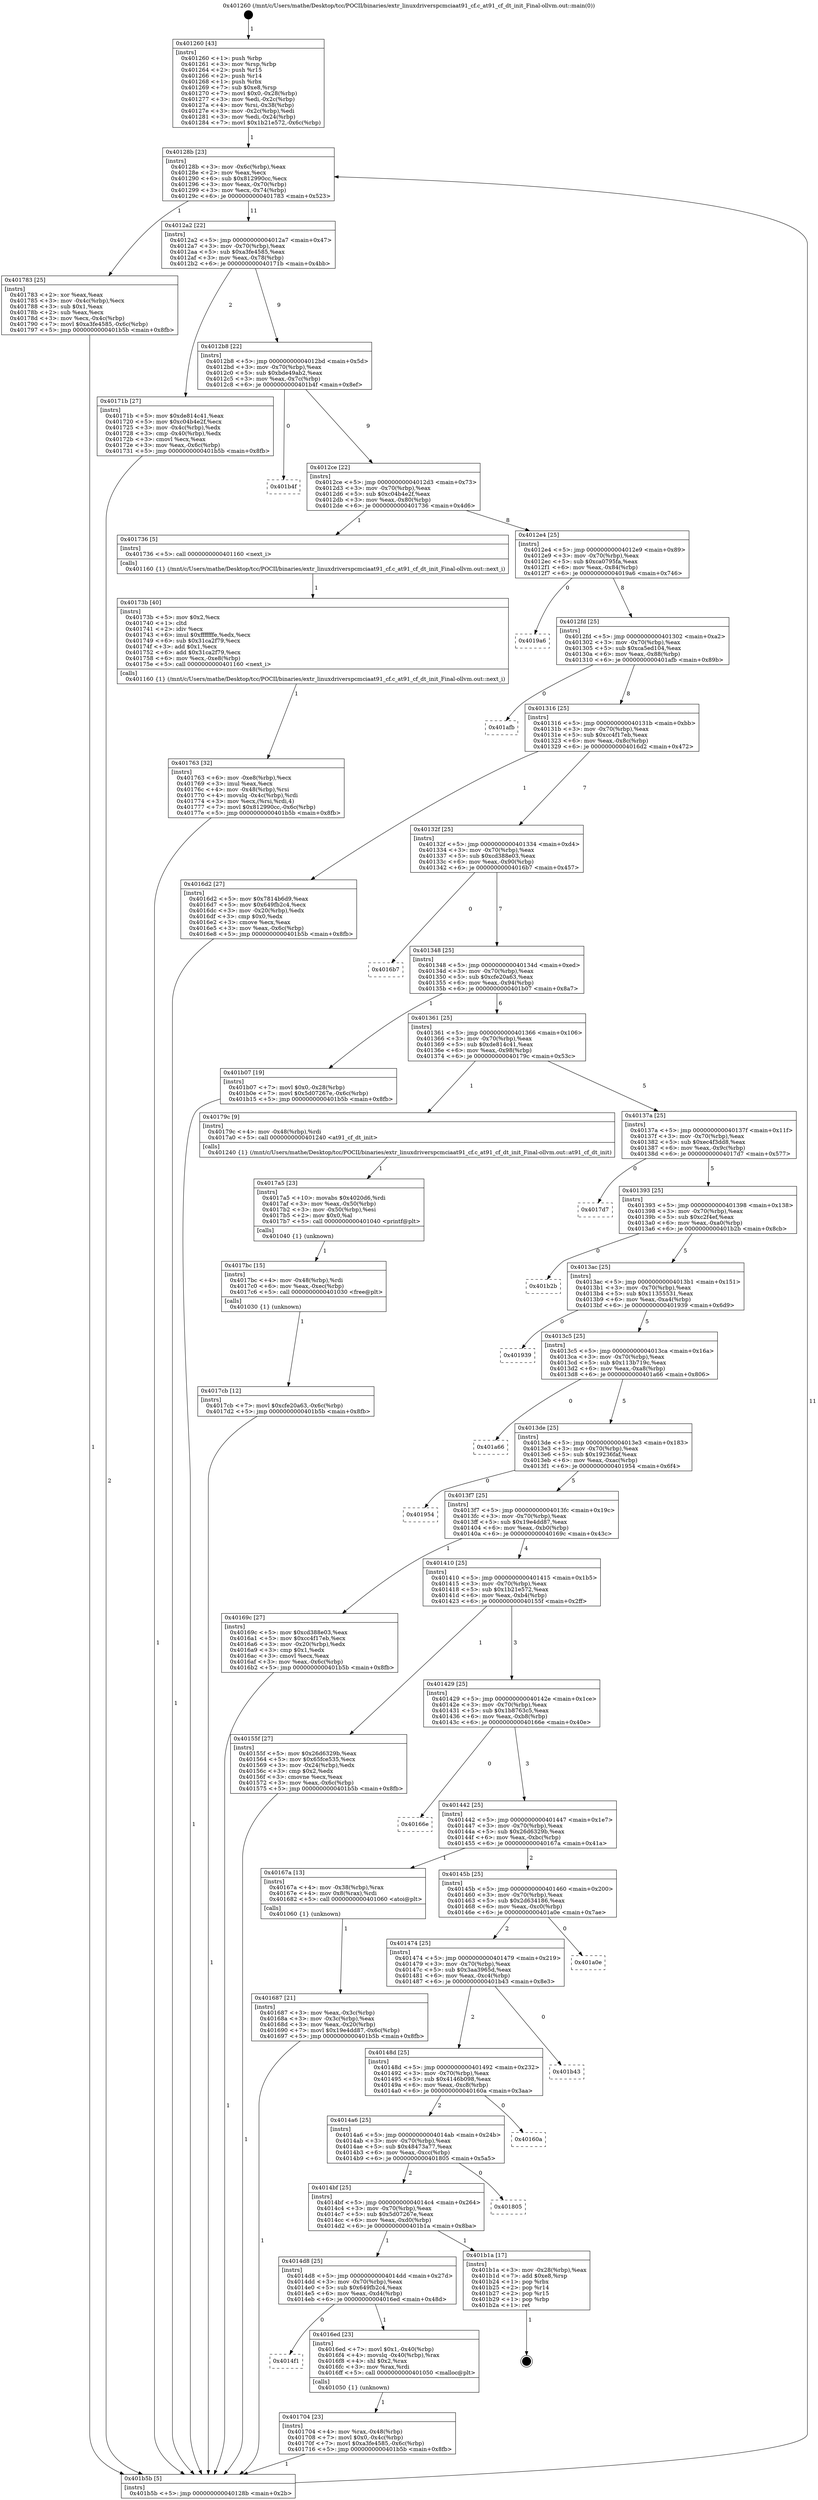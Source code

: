 digraph "0x401260" {
  label = "0x401260 (/mnt/c/Users/mathe/Desktop/tcc/POCII/binaries/extr_linuxdriverspcmciaat91_cf.c_at91_cf_dt_init_Final-ollvm.out::main(0))"
  labelloc = "t"
  node[shape=record]

  Entry [label="",width=0.3,height=0.3,shape=circle,fillcolor=black,style=filled]
  "0x40128b" [label="{
     0x40128b [23]\l
     | [instrs]\l
     &nbsp;&nbsp;0x40128b \<+3\>: mov -0x6c(%rbp),%eax\l
     &nbsp;&nbsp;0x40128e \<+2\>: mov %eax,%ecx\l
     &nbsp;&nbsp;0x401290 \<+6\>: sub $0x812990cc,%ecx\l
     &nbsp;&nbsp;0x401296 \<+3\>: mov %eax,-0x70(%rbp)\l
     &nbsp;&nbsp;0x401299 \<+3\>: mov %ecx,-0x74(%rbp)\l
     &nbsp;&nbsp;0x40129c \<+6\>: je 0000000000401783 \<main+0x523\>\l
  }"]
  "0x401783" [label="{
     0x401783 [25]\l
     | [instrs]\l
     &nbsp;&nbsp;0x401783 \<+2\>: xor %eax,%eax\l
     &nbsp;&nbsp;0x401785 \<+3\>: mov -0x4c(%rbp),%ecx\l
     &nbsp;&nbsp;0x401788 \<+3\>: sub $0x1,%eax\l
     &nbsp;&nbsp;0x40178b \<+2\>: sub %eax,%ecx\l
     &nbsp;&nbsp;0x40178d \<+3\>: mov %ecx,-0x4c(%rbp)\l
     &nbsp;&nbsp;0x401790 \<+7\>: movl $0xa3fe4585,-0x6c(%rbp)\l
     &nbsp;&nbsp;0x401797 \<+5\>: jmp 0000000000401b5b \<main+0x8fb\>\l
  }"]
  "0x4012a2" [label="{
     0x4012a2 [22]\l
     | [instrs]\l
     &nbsp;&nbsp;0x4012a2 \<+5\>: jmp 00000000004012a7 \<main+0x47\>\l
     &nbsp;&nbsp;0x4012a7 \<+3\>: mov -0x70(%rbp),%eax\l
     &nbsp;&nbsp;0x4012aa \<+5\>: sub $0xa3fe4585,%eax\l
     &nbsp;&nbsp;0x4012af \<+3\>: mov %eax,-0x78(%rbp)\l
     &nbsp;&nbsp;0x4012b2 \<+6\>: je 000000000040171b \<main+0x4bb\>\l
  }"]
  Exit [label="",width=0.3,height=0.3,shape=circle,fillcolor=black,style=filled,peripheries=2]
  "0x40171b" [label="{
     0x40171b [27]\l
     | [instrs]\l
     &nbsp;&nbsp;0x40171b \<+5\>: mov $0xde814c41,%eax\l
     &nbsp;&nbsp;0x401720 \<+5\>: mov $0xc04b4e2f,%ecx\l
     &nbsp;&nbsp;0x401725 \<+3\>: mov -0x4c(%rbp),%edx\l
     &nbsp;&nbsp;0x401728 \<+3\>: cmp -0x40(%rbp),%edx\l
     &nbsp;&nbsp;0x40172b \<+3\>: cmovl %ecx,%eax\l
     &nbsp;&nbsp;0x40172e \<+3\>: mov %eax,-0x6c(%rbp)\l
     &nbsp;&nbsp;0x401731 \<+5\>: jmp 0000000000401b5b \<main+0x8fb\>\l
  }"]
  "0x4012b8" [label="{
     0x4012b8 [22]\l
     | [instrs]\l
     &nbsp;&nbsp;0x4012b8 \<+5\>: jmp 00000000004012bd \<main+0x5d\>\l
     &nbsp;&nbsp;0x4012bd \<+3\>: mov -0x70(%rbp),%eax\l
     &nbsp;&nbsp;0x4012c0 \<+5\>: sub $0xbde49ab2,%eax\l
     &nbsp;&nbsp;0x4012c5 \<+3\>: mov %eax,-0x7c(%rbp)\l
     &nbsp;&nbsp;0x4012c8 \<+6\>: je 0000000000401b4f \<main+0x8ef\>\l
  }"]
  "0x4017cb" [label="{
     0x4017cb [12]\l
     | [instrs]\l
     &nbsp;&nbsp;0x4017cb \<+7\>: movl $0xcfe20a63,-0x6c(%rbp)\l
     &nbsp;&nbsp;0x4017d2 \<+5\>: jmp 0000000000401b5b \<main+0x8fb\>\l
  }"]
  "0x401b4f" [label="{
     0x401b4f\l
  }", style=dashed]
  "0x4012ce" [label="{
     0x4012ce [22]\l
     | [instrs]\l
     &nbsp;&nbsp;0x4012ce \<+5\>: jmp 00000000004012d3 \<main+0x73\>\l
     &nbsp;&nbsp;0x4012d3 \<+3\>: mov -0x70(%rbp),%eax\l
     &nbsp;&nbsp;0x4012d6 \<+5\>: sub $0xc04b4e2f,%eax\l
     &nbsp;&nbsp;0x4012db \<+3\>: mov %eax,-0x80(%rbp)\l
     &nbsp;&nbsp;0x4012de \<+6\>: je 0000000000401736 \<main+0x4d6\>\l
  }"]
  "0x4017bc" [label="{
     0x4017bc [15]\l
     | [instrs]\l
     &nbsp;&nbsp;0x4017bc \<+4\>: mov -0x48(%rbp),%rdi\l
     &nbsp;&nbsp;0x4017c0 \<+6\>: mov %eax,-0xec(%rbp)\l
     &nbsp;&nbsp;0x4017c6 \<+5\>: call 0000000000401030 \<free@plt\>\l
     | [calls]\l
     &nbsp;&nbsp;0x401030 \{1\} (unknown)\l
  }"]
  "0x401736" [label="{
     0x401736 [5]\l
     | [instrs]\l
     &nbsp;&nbsp;0x401736 \<+5\>: call 0000000000401160 \<next_i\>\l
     | [calls]\l
     &nbsp;&nbsp;0x401160 \{1\} (/mnt/c/Users/mathe/Desktop/tcc/POCII/binaries/extr_linuxdriverspcmciaat91_cf.c_at91_cf_dt_init_Final-ollvm.out::next_i)\l
  }"]
  "0x4012e4" [label="{
     0x4012e4 [25]\l
     | [instrs]\l
     &nbsp;&nbsp;0x4012e4 \<+5\>: jmp 00000000004012e9 \<main+0x89\>\l
     &nbsp;&nbsp;0x4012e9 \<+3\>: mov -0x70(%rbp),%eax\l
     &nbsp;&nbsp;0x4012ec \<+5\>: sub $0xca0795fa,%eax\l
     &nbsp;&nbsp;0x4012f1 \<+6\>: mov %eax,-0x84(%rbp)\l
     &nbsp;&nbsp;0x4012f7 \<+6\>: je 00000000004019a6 \<main+0x746\>\l
  }"]
  "0x4017a5" [label="{
     0x4017a5 [23]\l
     | [instrs]\l
     &nbsp;&nbsp;0x4017a5 \<+10\>: movabs $0x4020d6,%rdi\l
     &nbsp;&nbsp;0x4017af \<+3\>: mov %eax,-0x50(%rbp)\l
     &nbsp;&nbsp;0x4017b2 \<+3\>: mov -0x50(%rbp),%esi\l
     &nbsp;&nbsp;0x4017b5 \<+2\>: mov $0x0,%al\l
     &nbsp;&nbsp;0x4017b7 \<+5\>: call 0000000000401040 \<printf@plt\>\l
     | [calls]\l
     &nbsp;&nbsp;0x401040 \{1\} (unknown)\l
  }"]
  "0x4019a6" [label="{
     0x4019a6\l
  }", style=dashed]
  "0x4012fd" [label="{
     0x4012fd [25]\l
     | [instrs]\l
     &nbsp;&nbsp;0x4012fd \<+5\>: jmp 0000000000401302 \<main+0xa2\>\l
     &nbsp;&nbsp;0x401302 \<+3\>: mov -0x70(%rbp),%eax\l
     &nbsp;&nbsp;0x401305 \<+5\>: sub $0xca5ed104,%eax\l
     &nbsp;&nbsp;0x40130a \<+6\>: mov %eax,-0x88(%rbp)\l
     &nbsp;&nbsp;0x401310 \<+6\>: je 0000000000401afb \<main+0x89b\>\l
  }"]
  "0x401763" [label="{
     0x401763 [32]\l
     | [instrs]\l
     &nbsp;&nbsp;0x401763 \<+6\>: mov -0xe8(%rbp),%ecx\l
     &nbsp;&nbsp;0x401769 \<+3\>: imul %eax,%ecx\l
     &nbsp;&nbsp;0x40176c \<+4\>: mov -0x48(%rbp),%rsi\l
     &nbsp;&nbsp;0x401770 \<+4\>: movslq -0x4c(%rbp),%rdi\l
     &nbsp;&nbsp;0x401774 \<+3\>: mov %ecx,(%rsi,%rdi,4)\l
     &nbsp;&nbsp;0x401777 \<+7\>: movl $0x812990cc,-0x6c(%rbp)\l
     &nbsp;&nbsp;0x40177e \<+5\>: jmp 0000000000401b5b \<main+0x8fb\>\l
  }"]
  "0x401afb" [label="{
     0x401afb\l
  }", style=dashed]
  "0x401316" [label="{
     0x401316 [25]\l
     | [instrs]\l
     &nbsp;&nbsp;0x401316 \<+5\>: jmp 000000000040131b \<main+0xbb\>\l
     &nbsp;&nbsp;0x40131b \<+3\>: mov -0x70(%rbp),%eax\l
     &nbsp;&nbsp;0x40131e \<+5\>: sub $0xcc4f17eb,%eax\l
     &nbsp;&nbsp;0x401323 \<+6\>: mov %eax,-0x8c(%rbp)\l
     &nbsp;&nbsp;0x401329 \<+6\>: je 00000000004016d2 \<main+0x472\>\l
  }"]
  "0x40173b" [label="{
     0x40173b [40]\l
     | [instrs]\l
     &nbsp;&nbsp;0x40173b \<+5\>: mov $0x2,%ecx\l
     &nbsp;&nbsp;0x401740 \<+1\>: cltd\l
     &nbsp;&nbsp;0x401741 \<+2\>: idiv %ecx\l
     &nbsp;&nbsp;0x401743 \<+6\>: imul $0xfffffffe,%edx,%ecx\l
     &nbsp;&nbsp;0x401749 \<+6\>: sub $0x31ca2f79,%ecx\l
     &nbsp;&nbsp;0x40174f \<+3\>: add $0x1,%ecx\l
     &nbsp;&nbsp;0x401752 \<+6\>: add $0x31ca2f79,%ecx\l
     &nbsp;&nbsp;0x401758 \<+6\>: mov %ecx,-0xe8(%rbp)\l
     &nbsp;&nbsp;0x40175e \<+5\>: call 0000000000401160 \<next_i\>\l
     | [calls]\l
     &nbsp;&nbsp;0x401160 \{1\} (/mnt/c/Users/mathe/Desktop/tcc/POCII/binaries/extr_linuxdriverspcmciaat91_cf.c_at91_cf_dt_init_Final-ollvm.out::next_i)\l
  }"]
  "0x4016d2" [label="{
     0x4016d2 [27]\l
     | [instrs]\l
     &nbsp;&nbsp;0x4016d2 \<+5\>: mov $0x7814b6d9,%eax\l
     &nbsp;&nbsp;0x4016d7 \<+5\>: mov $0x649fb2c4,%ecx\l
     &nbsp;&nbsp;0x4016dc \<+3\>: mov -0x20(%rbp),%edx\l
     &nbsp;&nbsp;0x4016df \<+3\>: cmp $0x0,%edx\l
     &nbsp;&nbsp;0x4016e2 \<+3\>: cmove %ecx,%eax\l
     &nbsp;&nbsp;0x4016e5 \<+3\>: mov %eax,-0x6c(%rbp)\l
     &nbsp;&nbsp;0x4016e8 \<+5\>: jmp 0000000000401b5b \<main+0x8fb\>\l
  }"]
  "0x40132f" [label="{
     0x40132f [25]\l
     | [instrs]\l
     &nbsp;&nbsp;0x40132f \<+5\>: jmp 0000000000401334 \<main+0xd4\>\l
     &nbsp;&nbsp;0x401334 \<+3\>: mov -0x70(%rbp),%eax\l
     &nbsp;&nbsp;0x401337 \<+5\>: sub $0xcd388e03,%eax\l
     &nbsp;&nbsp;0x40133c \<+6\>: mov %eax,-0x90(%rbp)\l
     &nbsp;&nbsp;0x401342 \<+6\>: je 00000000004016b7 \<main+0x457\>\l
  }"]
  "0x401704" [label="{
     0x401704 [23]\l
     | [instrs]\l
     &nbsp;&nbsp;0x401704 \<+4\>: mov %rax,-0x48(%rbp)\l
     &nbsp;&nbsp;0x401708 \<+7\>: movl $0x0,-0x4c(%rbp)\l
     &nbsp;&nbsp;0x40170f \<+7\>: movl $0xa3fe4585,-0x6c(%rbp)\l
     &nbsp;&nbsp;0x401716 \<+5\>: jmp 0000000000401b5b \<main+0x8fb\>\l
  }"]
  "0x4016b7" [label="{
     0x4016b7\l
  }", style=dashed]
  "0x401348" [label="{
     0x401348 [25]\l
     | [instrs]\l
     &nbsp;&nbsp;0x401348 \<+5\>: jmp 000000000040134d \<main+0xed\>\l
     &nbsp;&nbsp;0x40134d \<+3\>: mov -0x70(%rbp),%eax\l
     &nbsp;&nbsp;0x401350 \<+5\>: sub $0xcfe20a63,%eax\l
     &nbsp;&nbsp;0x401355 \<+6\>: mov %eax,-0x94(%rbp)\l
     &nbsp;&nbsp;0x40135b \<+6\>: je 0000000000401b07 \<main+0x8a7\>\l
  }"]
  "0x4014f1" [label="{
     0x4014f1\l
  }", style=dashed]
  "0x401b07" [label="{
     0x401b07 [19]\l
     | [instrs]\l
     &nbsp;&nbsp;0x401b07 \<+7\>: movl $0x0,-0x28(%rbp)\l
     &nbsp;&nbsp;0x401b0e \<+7\>: movl $0x5d07267e,-0x6c(%rbp)\l
     &nbsp;&nbsp;0x401b15 \<+5\>: jmp 0000000000401b5b \<main+0x8fb\>\l
  }"]
  "0x401361" [label="{
     0x401361 [25]\l
     | [instrs]\l
     &nbsp;&nbsp;0x401361 \<+5\>: jmp 0000000000401366 \<main+0x106\>\l
     &nbsp;&nbsp;0x401366 \<+3\>: mov -0x70(%rbp),%eax\l
     &nbsp;&nbsp;0x401369 \<+5\>: sub $0xde814c41,%eax\l
     &nbsp;&nbsp;0x40136e \<+6\>: mov %eax,-0x98(%rbp)\l
     &nbsp;&nbsp;0x401374 \<+6\>: je 000000000040179c \<main+0x53c\>\l
  }"]
  "0x4016ed" [label="{
     0x4016ed [23]\l
     | [instrs]\l
     &nbsp;&nbsp;0x4016ed \<+7\>: movl $0x1,-0x40(%rbp)\l
     &nbsp;&nbsp;0x4016f4 \<+4\>: movslq -0x40(%rbp),%rax\l
     &nbsp;&nbsp;0x4016f8 \<+4\>: shl $0x2,%rax\l
     &nbsp;&nbsp;0x4016fc \<+3\>: mov %rax,%rdi\l
     &nbsp;&nbsp;0x4016ff \<+5\>: call 0000000000401050 \<malloc@plt\>\l
     | [calls]\l
     &nbsp;&nbsp;0x401050 \{1\} (unknown)\l
  }"]
  "0x40179c" [label="{
     0x40179c [9]\l
     | [instrs]\l
     &nbsp;&nbsp;0x40179c \<+4\>: mov -0x48(%rbp),%rdi\l
     &nbsp;&nbsp;0x4017a0 \<+5\>: call 0000000000401240 \<at91_cf_dt_init\>\l
     | [calls]\l
     &nbsp;&nbsp;0x401240 \{1\} (/mnt/c/Users/mathe/Desktop/tcc/POCII/binaries/extr_linuxdriverspcmciaat91_cf.c_at91_cf_dt_init_Final-ollvm.out::at91_cf_dt_init)\l
  }"]
  "0x40137a" [label="{
     0x40137a [25]\l
     | [instrs]\l
     &nbsp;&nbsp;0x40137a \<+5\>: jmp 000000000040137f \<main+0x11f\>\l
     &nbsp;&nbsp;0x40137f \<+3\>: mov -0x70(%rbp),%eax\l
     &nbsp;&nbsp;0x401382 \<+5\>: sub $0xec4f3dd8,%eax\l
     &nbsp;&nbsp;0x401387 \<+6\>: mov %eax,-0x9c(%rbp)\l
     &nbsp;&nbsp;0x40138d \<+6\>: je 00000000004017d7 \<main+0x577\>\l
  }"]
  "0x4014d8" [label="{
     0x4014d8 [25]\l
     | [instrs]\l
     &nbsp;&nbsp;0x4014d8 \<+5\>: jmp 00000000004014dd \<main+0x27d\>\l
     &nbsp;&nbsp;0x4014dd \<+3\>: mov -0x70(%rbp),%eax\l
     &nbsp;&nbsp;0x4014e0 \<+5\>: sub $0x649fb2c4,%eax\l
     &nbsp;&nbsp;0x4014e5 \<+6\>: mov %eax,-0xd4(%rbp)\l
     &nbsp;&nbsp;0x4014eb \<+6\>: je 00000000004016ed \<main+0x48d\>\l
  }"]
  "0x4017d7" [label="{
     0x4017d7\l
  }", style=dashed]
  "0x401393" [label="{
     0x401393 [25]\l
     | [instrs]\l
     &nbsp;&nbsp;0x401393 \<+5\>: jmp 0000000000401398 \<main+0x138\>\l
     &nbsp;&nbsp;0x401398 \<+3\>: mov -0x70(%rbp),%eax\l
     &nbsp;&nbsp;0x40139b \<+5\>: sub $0xc2f4ef,%eax\l
     &nbsp;&nbsp;0x4013a0 \<+6\>: mov %eax,-0xa0(%rbp)\l
     &nbsp;&nbsp;0x4013a6 \<+6\>: je 0000000000401b2b \<main+0x8cb\>\l
  }"]
  "0x401b1a" [label="{
     0x401b1a [17]\l
     | [instrs]\l
     &nbsp;&nbsp;0x401b1a \<+3\>: mov -0x28(%rbp),%eax\l
     &nbsp;&nbsp;0x401b1d \<+7\>: add $0xe8,%rsp\l
     &nbsp;&nbsp;0x401b24 \<+1\>: pop %rbx\l
     &nbsp;&nbsp;0x401b25 \<+2\>: pop %r14\l
     &nbsp;&nbsp;0x401b27 \<+2\>: pop %r15\l
     &nbsp;&nbsp;0x401b29 \<+1\>: pop %rbp\l
     &nbsp;&nbsp;0x401b2a \<+1\>: ret\l
  }"]
  "0x401b2b" [label="{
     0x401b2b\l
  }", style=dashed]
  "0x4013ac" [label="{
     0x4013ac [25]\l
     | [instrs]\l
     &nbsp;&nbsp;0x4013ac \<+5\>: jmp 00000000004013b1 \<main+0x151\>\l
     &nbsp;&nbsp;0x4013b1 \<+3\>: mov -0x70(%rbp),%eax\l
     &nbsp;&nbsp;0x4013b4 \<+5\>: sub $0x11355531,%eax\l
     &nbsp;&nbsp;0x4013b9 \<+6\>: mov %eax,-0xa4(%rbp)\l
     &nbsp;&nbsp;0x4013bf \<+6\>: je 0000000000401939 \<main+0x6d9\>\l
  }"]
  "0x4014bf" [label="{
     0x4014bf [25]\l
     | [instrs]\l
     &nbsp;&nbsp;0x4014bf \<+5\>: jmp 00000000004014c4 \<main+0x264\>\l
     &nbsp;&nbsp;0x4014c4 \<+3\>: mov -0x70(%rbp),%eax\l
     &nbsp;&nbsp;0x4014c7 \<+5\>: sub $0x5d07267e,%eax\l
     &nbsp;&nbsp;0x4014cc \<+6\>: mov %eax,-0xd0(%rbp)\l
     &nbsp;&nbsp;0x4014d2 \<+6\>: je 0000000000401b1a \<main+0x8ba\>\l
  }"]
  "0x401939" [label="{
     0x401939\l
  }", style=dashed]
  "0x4013c5" [label="{
     0x4013c5 [25]\l
     | [instrs]\l
     &nbsp;&nbsp;0x4013c5 \<+5\>: jmp 00000000004013ca \<main+0x16a\>\l
     &nbsp;&nbsp;0x4013ca \<+3\>: mov -0x70(%rbp),%eax\l
     &nbsp;&nbsp;0x4013cd \<+5\>: sub $0x113b719c,%eax\l
     &nbsp;&nbsp;0x4013d2 \<+6\>: mov %eax,-0xa8(%rbp)\l
     &nbsp;&nbsp;0x4013d8 \<+6\>: je 0000000000401a66 \<main+0x806\>\l
  }"]
  "0x401805" [label="{
     0x401805\l
  }", style=dashed]
  "0x401a66" [label="{
     0x401a66\l
  }", style=dashed]
  "0x4013de" [label="{
     0x4013de [25]\l
     | [instrs]\l
     &nbsp;&nbsp;0x4013de \<+5\>: jmp 00000000004013e3 \<main+0x183\>\l
     &nbsp;&nbsp;0x4013e3 \<+3\>: mov -0x70(%rbp),%eax\l
     &nbsp;&nbsp;0x4013e6 \<+5\>: sub $0x19236faf,%eax\l
     &nbsp;&nbsp;0x4013eb \<+6\>: mov %eax,-0xac(%rbp)\l
     &nbsp;&nbsp;0x4013f1 \<+6\>: je 0000000000401954 \<main+0x6f4\>\l
  }"]
  "0x4014a6" [label="{
     0x4014a6 [25]\l
     | [instrs]\l
     &nbsp;&nbsp;0x4014a6 \<+5\>: jmp 00000000004014ab \<main+0x24b\>\l
     &nbsp;&nbsp;0x4014ab \<+3\>: mov -0x70(%rbp),%eax\l
     &nbsp;&nbsp;0x4014ae \<+5\>: sub $0x48473a77,%eax\l
     &nbsp;&nbsp;0x4014b3 \<+6\>: mov %eax,-0xcc(%rbp)\l
     &nbsp;&nbsp;0x4014b9 \<+6\>: je 0000000000401805 \<main+0x5a5\>\l
  }"]
  "0x401954" [label="{
     0x401954\l
  }", style=dashed]
  "0x4013f7" [label="{
     0x4013f7 [25]\l
     | [instrs]\l
     &nbsp;&nbsp;0x4013f7 \<+5\>: jmp 00000000004013fc \<main+0x19c\>\l
     &nbsp;&nbsp;0x4013fc \<+3\>: mov -0x70(%rbp),%eax\l
     &nbsp;&nbsp;0x4013ff \<+5\>: sub $0x19e4dd87,%eax\l
     &nbsp;&nbsp;0x401404 \<+6\>: mov %eax,-0xb0(%rbp)\l
     &nbsp;&nbsp;0x40140a \<+6\>: je 000000000040169c \<main+0x43c\>\l
  }"]
  "0x40160a" [label="{
     0x40160a\l
  }", style=dashed]
  "0x40169c" [label="{
     0x40169c [27]\l
     | [instrs]\l
     &nbsp;&nbsp;0x40169c \<+5\>: mov $0xcd388e03,%eax\l
     &nbsp;&nbsp;0x4016a1 \<+5\>: mov $0xcc4f17eb,%ecx\l
     &nbsp;&nbsp;0x4016a6 \<+3\>: mov -0x20(%rbp),%edx\l
     &nbsp;&nbsp;0x4016a9 \<+3\>: cmp $0x1,%edx\l
     &nbsp;&nbsp;0x4016ac \<+3\>: cmovl %ecx,%eax\l
     &nbsp;&nbsp;0x4016af \<+3\>: mov %eax,-0x6c(%rbp)\l
     &nbsp;&nbsp;0x4016b2 \<+5\>: jmp 0000000000401b5b \<main+0x8fb\>\l
  }"]
  "0x401410" [label="{
     0x401410 [25]\l
     | [instrs]\l
     &nbsp;&nbsp;0x401410 \<+5\>: jmp 0000000000401415 \<main+0x1b5\>\l
     &nbsp;&nbsp;0x401415 \<+3\>: mov -0x70(%rbp),%eax\l
     &nbsp;&nbsp;0x401418 \<+5\>: sub $0x1b21e572,%eax\l
     &nbsp;&nbsp;0x40141d \<+6\>: mov %eax,-0xb4(%rbp)\l
     &nbsp;&nbsp;0x401423 \<+6\>: je 000000000040155f \<main+0x2ff\>\l
  }"]
  "0x40148d" [label="{
     0x40148d [25]\l
     | [instrs]\l
     &nbsp;&nbsp;0x40148d \<+5\>: jmp 0000000000401492 \<main+0x232\>\l
     &nbsp;&nbsp;0x401492 \<+3\>: mov -0x70(%rbp),%eax\l
     &nbsp;&nbsp;0x401495 \<+5\>: sub $0x4146b098,%eax\l
     &nbsp;&nbsp;0x40149a \<+6\>: mov %eax,-0xc8(%rbp)\l
     &nbsp;&nbsp;0x4014a0 \<+6\>: je 000000000040160a \<main+0x3aa\>\l
  }"]
  "0x40155f" [label="{
     0x40155f [27]\l
     | [instrs]\l
     &nbsp;&nbsp;0x40155f \<+5\>: mov $0x26d6329b,%eax\l
     &nbsp;&nbsp;0x401564 \<+5\>: mov $0x65fce535,%ecx\l
     &nbsp;&nbsp;0x401569 \<+3\>: mov -0x24(%rbp),%edx\l
     &nbsp;&nbsp;0x40156c \<+3\>: cmp $0x2,%edx\l
     &nbsp;&nbsp;0x40156f \<+3\>: cmovne %ecx,%eax\l
     &nbsp;&nbsp;0x401572 \<+3\>: mov %eax,-0x6c(%rbp)\l
     &nbsp;&nbsp;0x401575 \<+5\>: jmp 0000000000401b5b \<main+0x8fb\>\l
  }"]
  "0x401429" [label="{
     0x401429 [25]\l
     | [instrs]\l
     &nbsp;&nbsp;0x401429 \<+5\>: jmp 000000000040142e \<main+0x1ce\>\l
     &nbsp;&nbsp;0x40142e \<+3\>: mov -0x70(%rbp),%eax\l
     &nbsp;&nbsp;0x401431 \<+5\>: sub $0x1b8763c5,%eax\l
     &nbsp;&nbsp;0x401436 \<+6\>: mov %eax,-0xb8(%rbp)\l
     &nbsp;&nbsp;0x40143c \<+6\>: je 000000000040166e \<main+0x40e\>\l
  }"]
  "0x401b5b" [label="{
     0x401b5b [5]\l
     | [instrs]\l
     &nbsp;&nbsp;0x401b5b \<+5\>: jmp 000000000040128b \<main+0x2b\>\l
  }"]
  "0x401260" [label="{
     0x401260 [43]\l
     | [instrs]\l
     &nbsp;&nbsp;0x401260 \<+1\>: push %rbp\l
     &nbsp;&nbsp;0x401261 \<+3\>: mov %rsp,%rbp\l
     &nbsp;&nbsp;0x401264 \<+2\>: push %r15\l
     &nbsp;&nbsp;0x401266 \<+2\>: push %r14\l
     &nbsp;&nbsp;0x401268 \<+1\>: push %rbx\l
     &nbsp;&nbsp;0x401269 \<+7\>: sub $0xe8,%rsp\l
     &nbsp;&nbsp;0x401270 \<+7\>: movl $0x0,-0x28(%rbp)\l
     &nbsp;&nbsp;0x401277 \<+3\>: mov %edi,-0x2c(%rbp)\l
     &nbsp;&nbsp;0x40127a \<+4\>: mov %rsi,-0x38(%rbp)\l
     &nbsp;&nbsp;0x40127e \<+3\>: mov -0x2c(%rbp),%edi\l
     &nbsp;&nbsp;0x401281 \<+3\>: mov %edi,-0x24(%rbp)\l
     &nbsp;&nbsp;0x401284 \<+7\>: movl $0x1b21e572,-0x6c(%rbp)\l
  }"]
  "0x401b43" [label="{
     0x401b43\l
  }", style=dashed]
  "0x40166e" [label="{
     0x40166e\l
  }", style=dashed]
  "0x401442" [label="{
     0x401442 [25]\l
     | [instrs]\l
     &nbsp;&nbsp;0x401442 \<+5\>: jmp 0000000000401447 \<main+0x1e7\>\l
     &nbsp;&nbsp;0x401447 \<+3\>: mov -0x70(%rbp),%eax\l
     &nbsp;&nbsp;0x40144a \<+5\>: sub $0x26d6329b,%eax\l
     &nbsp;&nbsp;0x40144f \<+6\>: mov %eax,-0xbc(%rbp)\l
     &nbsp;&nbsp;0x401455 \<+6\>: je 000000000040167a \<main+0x41a\>\l
  }"]
  "0x401474" [label="{
     0x401474 [25]\l
     | [instrs]\l
     &nbsp;&nbsp;0x401474 \<+5\>: jmp 0000000000401479 \<main+0x219\>\l
     &nbsp;&nbsp;0x401479 \<+3\>: mov -0x70(%rbp),%eax\l
     &nbsp;&nbsp;0x40147c \<+5\>: sub $0x3aa3965d,%eax\l
     &nbsp;&nbsp;0x401481 \<+6\>: mov %eax,-0xc4(%rbp)\l
     &nbsp;&nbsp;0x401487 \<+6\>: je 0000000000401b43 \<main+0x8e3\>\l
  }"]
  "0x40167a" [label="{
     0x40167a [13]\l
     | [instrs]\l
     &nbsp;&nbsp;0x40167a \<+4\>: mov -0x38(%rbp),%rax\l
     &nbsp;&nbsp;0x40167e \<+4\>: mov 0x8(%rax),%rdi\l
     &nbsp;&nbsp;0x401682 \<+5\>: call 0000000000401060 \<atoi@plt\>\l
     | [calls]\l
     &nbsp;&nbsp;0x401060 \{1\} (unknown)\l
  }"]
  "0x40145b" [label="{
     0x40145b [25]\l
     | [instrs]\l
     &nbsp;&nbsp;0x40145b \<+5\>: jmp 0000000000401460 \<main+0x200\>\l
     &nbsp;&nbsp;0x401460 \<+3\>: mov -0x70(%rbp),%eax\l
     &nbsp;&nbsp;0x401463 \<+5\>: sub $0x2d634186,%eax\l
     &nbsp;&nbsp;0x401468 \<+6\>: mov %eax,-0xc0(%rbp)\l
     &nbsp;&nbsp;0x40146e \<+6\>: je 0000000000401a0e \<main+0x7ae\>\l
  }"]
  "0x401687" [label="{
     0x401687 [21]\l
     | [instrs]\l
     &nbsp;&nbsp;0x401687 \<+3\>: mov %eax,-0x3c(%rbp)\l
     &nbsp;&nbsp;0x40168a \<+3\>: mov -0x3c(%rbp),%eax\l
     &nbsp;&nbsp;0x40168d \<+3\>: mov %eax,-0x20(%rbp)\l
     &nbsp;&nbsp;0x401690 \<+7\>: movl $0x19e4dd87,-0x6c(%rbp)\l
     &nbsp;&nbsp;0x401697 \<+5\>: jmp 0000000000401b5b \<main+0x8fb\>\l
  }"]
  "0x401a0e" [label="{
     0x401a0e\l
  }", style=dashed]
  Entry -> "0x401260" [label=" 1"]
  "0x40128b" -> "0x401783" [label=" 1"]
  "0x40128b" -> "0x4012a2" [label=" 11"]
  "0x401b1a" -> Exit [label=" 1"]
  "0x4012a2" -> "0x40171b" [label=" 2"]
  "0x4012a2" -> "0x4012b8" [label=" 9"]
  "0x401b07" -> "0x401b5b" [label=" 1"]
  "0x4012b8" -> "0x401b4f" [label=" 0"]
  "0x4012b8" -> "0x4012ce" [label=" 9"]
  "0x4017cb" -> "0x401b5b" [label=" 1"]
  "0x4012ce" -> "0x401736" [label=" 1"]
  "0x4012ce" -> "0x4012e4" [label=" 8"]
  "0x4017bc" -> "0x4017cb" [label=" 1"]
  "0x4012e4" -> "0x4019a6" [label=" 0"]
  "0x4012e4" -> "0x4012fd" [label=" 8"]
  "0x4017a5" -> "0x4017bc" [label=" 1"]
  "0x4012fd" -> "0x401afb" [label=" 0"]
  "0x4012fd" -> "0x401316" [label=" 8"]
  "0x40179c" -> "0x4017a5" [label=" 1"]
  "0x401316" -> "0x4016d2" [label=" 1"]
  "0x401316" -> "0x40132f" [label=" 7"]
  "0x401783" -> "0x401b5b" [label=" 1"]
  "0x40132f" -> "0x4016b7" [label=" 0"]
  "0x40132f" -> "0x401348" [label=" 7"]
  "0x401763" -> "0x401b5b" [label=" 1"]
  "0x401348" -> "0x401b07" [label=" 1"]
  "0x401348" -> "0x401361" [label=" 6"]
  "0x40173b" -> "0x401763" [label=" 1"]
  "0x401361" -> "0x40179c" [label=" 1"]
  "0x401361" -> "0x40137a" [label=" 5"]
  "0x401736" -> "0x40173b" [label=" 1"]
  "0x40137a" -> "0x4017d7" [label=" 0"]
  "0x40137a" -> "0x401393" [label=" 5"]
  "0x401704" -> "0x401b5b" [label=" 1"]
  "0x401393" -> "0x401b2b" [label=" 0"]
  "0x401393" -> "0x4013ac" [label=" 5"]
  "0x4016ed" -> "0x401704" [label=" 1"]
  "0x4013ac" -> "0x401939" [label=" 0"]
  "0x4013ac" -> "0x4013c5" [label=" 5"]
  "0x4014d8" -> "0x4016ed" [label=" 1"]
  "0x4013c5" -> "0x401a66" [label=" 0"]
  "0x4013c5" -> "0x4013de" [label=" 5"]
  "0x40171b" -> "0x401b5b" [label=" 2"]
  "0x4013de" -> "0x401954" [label=" 0"]
  "0x4013de" -> "0x4013f7" [label=" 5"]
  "0x4014bf" -> "0x401b1a" [label=" 1"]
  "0x4013f7" -> "0x40169c" [label=" 1"]
  "0x4013f7" -> "0x401410" [label=" 4"]
  "0x4014d8" -> "0x4014f1" [label=" 0"]
  "0x401410" -> "0x40155f" [label=" 1"]
  "0x401410" -> "0x401429" [label=" 3"]
  "0x40155f" -> "0x401b5b" [label=" 1"]
  "0x401260" -> "0x40128b" [label=" 1"]
  "0x401b5b" -> "0x40128b" [label=" 11"]
  "0x4014a6" -> "0x401805" [label=" 0"]
  "0x401429" -> "0x40166e" [label=" 0"]
  "0x401429" -> "0x401442" [label=" 3"]
  "0x4014bf" -> "0x4014d8" [label=" 1"]
  "0x401442" -> "0x40167a" [label=" 1"]
  "0x401442" -> "0x40145b" [label=" 2"]
  "0x40167a" -> "0x401687" [label=" 1"]
  "0x401687" -> "0x401b5b" [label=" 1"]
  "0x40169c" -> "0x401b5b" [label=" 1"]
  "0x4016d2" -> "0x401b5b" [label=" 1"]
  "0x40148d" -> "0x40160a" [label=" 0"]
  "0x40145b" -> "0x401a0e" [label=" 0"]
  "0x40145b" -> "0x401474" [label=" 2"]
  "0x40148d" -> "0x4014a6" [label=" 2"]
  "0x401474" -> "0x401b43" [label=" 0"]
  "0x401474" -> "0x40148d" [label=" 2"]
  "0x4014a6" -> "0x4014bf" [label=" 2"]
}
